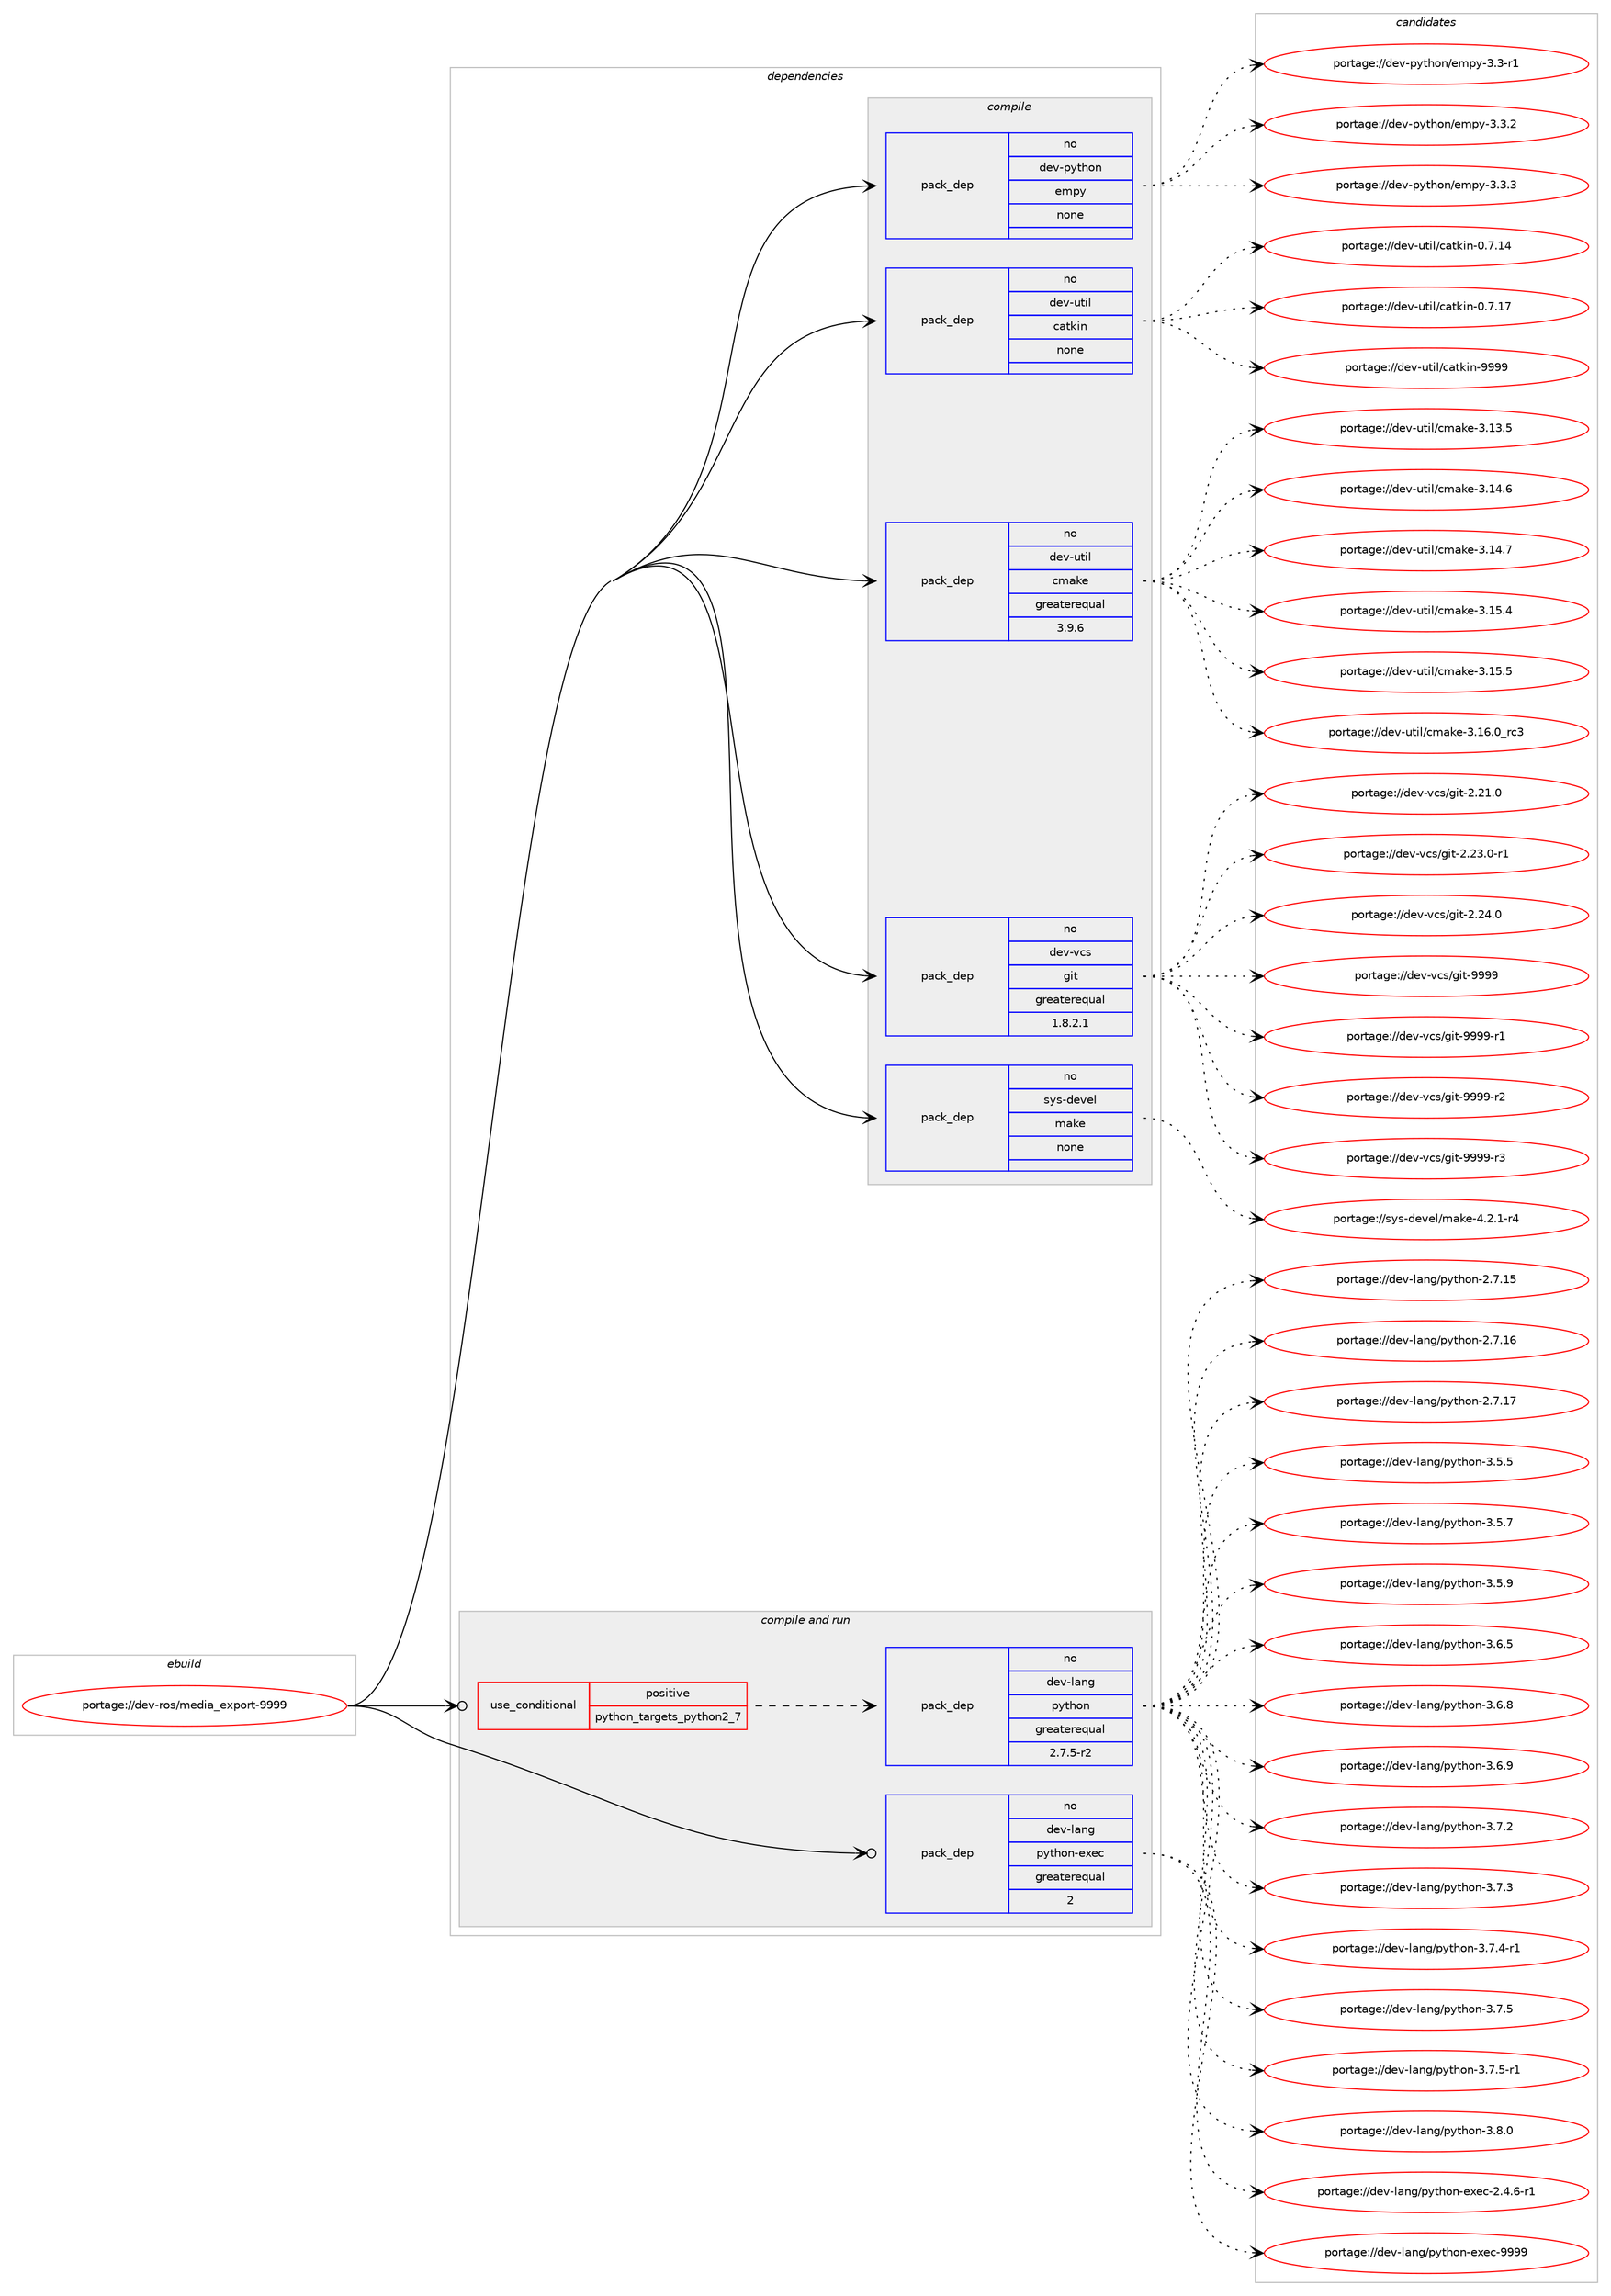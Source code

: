 digraph prolog {

# *************
# Graph options
# *************

newrank=true;
concentrate=true;
compound=true;
graph [rankdir=LR,fontname=Helvetica,fontsize=10,ranksep=1.5];#, ranksep=2.5, nodesep=0.2];
edge  [arrowhead=vee];
node  [fontname=Helvetica,fontsize=10];

# **********
# The ebuild
# **********

subgraph cluster_leftcol {
color=gray;
rank=same;
label=<<i>ebuild</i>>;
id [label="portage://dev-ros/media_export-9999", color=red, width=4, href="../dev-ros/media_export-9999.svg"];
}

# ****************
# The dependencies
# ****************

subgraph cluster_midcol {
color=gray;
label=<<i>dependencies</i>>;
subgraph cluster_compile {
fillcolor="#eeeeee";
style=filled;
label=<<i>compile</i>>;
subgraph pack144453 {
dependency190967 [label=<<TABLE BORDER="0" CELLBORDER="1" CELLSPACING="0" CELLPADDING="4" WIDTH="220"><TR><TD ROWSPAN="6" CELLPADDING="30">pack_dep</TD></TR><TR><TD WIDTH="110">no</TD></TR><TR><TD>dev-python</TD></TR><TR><TD>empy</TD></TR><TR><TD>none</TD></TR><TR><TD></TD></TR></TABLE>>, shape=none, color=blue];
}
id:e -> dependency190967:w [weight=20,style="solid",arrowhead="vee"];
subgraph pack144454 {
dependency190968 [label=<<TABLE BORDER="0" CELLBORDER="1" CELLSPACING="0" CELLPADDING="4" WIDTH="220"><TR><TD ROWSPAN="6" CELLPADDING="30">pack_dep</TD></TR><TR><TD WIDTH="110">no</TD></TR><TR><TD>dev-util</TD></TR><TR><TD>catkin</TD></TR><TR><TD>none</TD></TR><TR><TD></TD></TR></TABLE>>, shape=none, color=blue];
}
id:e -> dependency190968:w [weight=20,style="solid",arrowhead="vee"];
subgraph pack144455 {
dependency190969 [label=<<TABLE BORDER="0" CELLBORDER="1" CELLSPACING="0" CELLPADDING="4" WIDTH="220"><TR><TD ROWSPAN="6" CELLPADDING="30">pack_dep</TD></TR><TR><TD WIDTH="110">no</TD></TR><TR><TD>dev-util</TD></TR><TR><TD>cmake</TD></TR><TR><TD>greaterequal</TD></TR><TR><TD>3.9.6</TD></TR></TABLE>>, shape=none, color=blue];
}
id:e -> dependency190969:w [weight=20,style="solid",arrowhead="vee"];
subgraph pack144456 {
dependency190970 [label=<<TABLE BORDER="0" CELLBORDER="1" CELLSPACING="0" CELLPADDING="4" WIDTH="220"><TR><TD ROWSPAN="6" CELLPADDING="30">pack_dep</TD></TR><TR><TD WIDTH="110">no</TD></TR><TR><TD>dev-vcs</TD></TR><TR><TD>git</TD></TR><TR><TD>greaterequal</TD></TR><TR><TD>1.8.2.1</TD></TR></TABLE>>, shape=none, color=blue];
}
id:e -> dependency190970:w [weight=20,style="solid",arrowhead="vee"];
subgraph pack144457 {
dependency190971 [label=<<TABLE BORDER="0" CELLBORDER="1" CELLSPACING="0" CELLPADDING="4" WIDTH="220"><TR><TD ROWSPAN="6" CELLPADDING="30">pack_dep</TD></TR><TR><TD WIDTH="110">no</TD></TR><TR><TD>sys-devel</TD></TR><TR><TD>make</TD></TR><TR><TD>none</TD></TR><TR><TD></TD></TR></TABLE>>, shape=none, color=blue];
}
id:e -> dependency190971:w [weight=20,style="solid",arrowhead="vee"];
}
subgraph cluster_compileandrun {
fillcolor="#eeeeee";
style=filled;
label=<<i>compile and run</i>>;
subgraph cond43086 {
dependency190972 [label=<<TABLE BORDER="0" CELLBORDER="1" CELLSPACING="0" CELLPADDING="4"><TR><TD ROWSPAN="3" CELLPADDING="10">use_conditional</TD></TR><TR><TD>positive</TD></TR><TR><TD>python_targets_python2_7</TD></TR></TABLE>>, shape=none, color=red];
subgraph pack144458 {
dependency190973 [label=<<TABLE BORDER="0" CELLBORDER="1" CELLSPACING="0" CELLPADDING="4" WIDTH="220"><TR><TD ROWSPAN="6" CELLPADDING="30">pack_dep</TD></TR><TR><TD WIDTH="110">no</TD></TR><TR><TD>dev-lang</TD></TR><TR><TD>python</TD></TR><TR><TD>greaterequal</TD></TR><TR><TD>2.7.5-r2</TD></TR></TABLE>>, shape=none, color=blue];
}
dependency190972:e -> dependency190973:w [weight=20,style="dashed",arrowhead="vee"];
}
id:e -> dependency190972:w [weight=20,style="solid",arrowhead="odotvee"];
subgraph pack144459 {
dependency190974 [label=<<TABLE BORDER="0" CELLBORDER="1" CELLSPACING="0" CELLPADDING="4" WIDTH="220"><TR><TD ROWSPAN="6" CELLPADDING="30">pack_dep</TD></TR><TR><TD WIDTH="110">no</TD></TR><TR><TD>dev-lang</TD></TR><TR><TD>python-exec</TD></TR><TR><TD>greaterequal</TD></TR><TR><TD>2</TD></TR></TABLE>>, shape=none, color=blue];
}
id:e -> dependency190974:w [weight=20,style="solid",arrowhead="odotvee"];
}
subgraph cluster_run {
fillcolor="#eeeeee";
style=filled;
label=<<i>run</i>>;
}
}

# **************
# The candidates
# **************

subgraph cluster_choices {
rank=same;
color=gray;
label=<<i>candidates</i>>;

subgraph choice144453 {
color=black;
nodesep=1;
choiceportage1001011184511212111610411111047101109112121455146514511449 [label="portage://dev-python/empy-3.3-r1", color=red, width=4,href="../dev-python/empy-3.3-r1.svg"];
choiceportage1001011184511212111610411111047101109112121455146514650 [label="portage://dev-python/empy-3.3.2", color=red, width=4,href="../dev-python/empy-3.3.2.svg"];
choiceportage1001011184511212111610411111047101109112121455146514651 [label="portage://dev-python/empy-3.3.3", color=red, width=4,href="../dev-python/empy-3.3.3.svg"];
dependency190967:e -> choiceportage1001011184511212111610411111047101109112121455146514511449:w [style=dotted,weight="100"];
dependency190967:e -> choiceportage1001011184511212111610411111047101109112121455146514650:w [style=dotted,weight="100"];
dependency190967:e -> choiceportage1001011184511212111610411111047101109112121455146514651:w [style=dotted,weight="100"];
}
subgraph choice144454 {
color=black;
nodesep=1;
choiceportage1001011184511711610510847999711610710511045484655464952 [label="portage://dev-util/catkin-0.7.14", color=red, width=4,href="../dev-util/catkin-0.7.14.svg"];
choiceportage1001011184511711610510847999711610710511045484655464955 [label="portage://dev-util/catkin-0.7.17", color=red, width=4,href="../dev-util/catkin-0.7.17.svg"];
choiceportage100101118451171161051084799971161071051104557575757 [label="portage://dev-util/catkin-9999", color=red, width=4,href="../dev-util/catkin-9999.svg"];
dependency190968:e -> choiceportage1001011184511711610510847999711610710511045484655464952:w [style=dotted,weight="100"];
dependency190968:e -> choiceportage1001011184511711610510847999711610710511045484655464955:w [style=dotted,weight="100"];
dependency190968:e -> choiceportage100101118451171161051084799971161071051104557575757:w [style=dotted,weight="100"];
}
subgraph choice144455 {
color=black;
nodesep=1;
choiceportage1001011184511711610510847991099710710145514649514653 [label="portage://dev-util/cmake-3.13.5", color=red, width=4,href="../dev-util/cmake-3.13.5.svg"];
choiceportage1001011184511711610510847991099710710145514649524654 [label="portage://dev-util/cmake-3.14.6", color=red, width=4,href="../dev-util/cmake-3.14.6.svg"];
choiceportage1001011184511711610510847991099710710145514649524655 [label="portage://dev-util/cmake-3.14.7", color=red, width=4,href="../dev-util/cmake-3.14.7.svg"];
choiceportage1001011184511711610510847991099710710145514649534652 [label="portage://dev-util/cmake-3.15.4", color=red, width=4,href="../dev-util/cmake-3.15.4.svg"];
choiceportage1001011184511711610510847991099710710145514649534653 [label="portage://dev-util/cmake-3.15.5", color=red, width=4,href="../dev-util/cmake-3.15.5.svg"];
choiceportage1001011184511711610510847991099710710145514649544648951149951 [label="portage://dev-util/cmake-3.16.0_rc3", color=red, width=4,href="../dev-util/cmake-3.16.0_rc3.svg"];
dependency190969:e -> choiceportage1001011184511711610510847991099710710145514649514653:w [style=dotted,weight="100"];
dependency190969:e -> choiceportage1001011184511711610510847991099710710145514649524654:w [style=dotted,weight="100"];
dependency190969:e -> choiceportage1001011184511711610510847991099710710145514649524655:w [style=dotted,weight="100"];
dependency190969:e -> choiceportage1001011184511711610510847991099710710145514649534652:w [style=dotted,weight="100"];
dependency190969:e -> choiceportage1001011184511711610510847991099710710145514649534653:w [style=dotted,weight="100"];
dependency190969:e -> choiceportage1001011184511711610510847991099710710145514649544648951149951:w [style=dotted,weight="100"];
}
subgraph choice144456 {
color=black;
nodesep=1;
choiceportage10010111845118991154710310511645504650494648 [label="portage://dev-vcs/git-2.21.0", color=red, width=4,href="../dev-vcs/git-2.21.0.svg"];
choiceportage100101118451189911547103105116455046505146484511449 [label="portage://dev-vcs/git-2.23.0-r1", color=red, width=4,href="../dev-vcs/git-2.23.0-r1.svg"];
choiceportage10010111845118991154710310511645504650524648 [label="portage://dev-vcs/git-2.24.0", color=red, width=4,href="../dev-vcs/git-2.24.0.svg"];
choiceportage1001011184511899115471031051164557575757 [label="portage://dev-vcs/git-9999", color=red, width=4,href="../dev-vcs/git-9999.svg"];
choiceportage10010111845118991154710310511645575757574511449 [label="portage://dev-vcs/git-9999-r1", color=red, width=4,href="../dev-vcs/git-9999-r1.svg"];
choiceportage10010111845118991154710310511645575757574511450 [label="portage://dev-vcs/git-9999-r2", color=red, width=4,href="../dev-vcs/git-9999-r2.svg"];
choiceportage10010111845118991154710310511645575757574511451 [label="portage://dev-vcs/git-9999-r3", color=red, width=4,href="../dev-vcs/git-9999-r3.svg"];
dependency190970:e -> choiceportage10010111845118991154710310511645504650494648:w [style=dotted,weight="100"];
dependency190970:e -> choiceportage100101118451189911547103105116455046505146484511449:w [style=dotted,weight="100"];
dependency190970:e -> choiceportage10010111845118991154710310511645504650524648:w [style=dotted,weight="100"];
dependency190970:e -> choiceportage1001011184511899115471031051164557575757:w [style=dotted,weight="100"];
dependency190970:e -> choiceportage10010111845118991154710310511645575757574511449:w [style=dotted,weight="100"];
dependency190970:e -> choiceportage10010111845118991154710310511645575757574511450:w [style=dotted,weight="100"];
dependency190970:e -> choiceportage10010111845118991154710310511645575757574511451:w [style=dotted,weight="100"];
}
subgraph choice144457 {
color=black;
nodesep=1;
choiceportage1151211154510010111810110847109971071014552465046494511452 [label="portage://sys-devel/make-4.2.1-r4", color=red, width=4,href="../sys-devel/make-4.2.1-r4.svg"];
dependency190971:e -> choiceportage1151211154510010111810110847109971071014552465046494511452:w [style=dotted,weight="100"];
}
subgraph choice144458 {
color=black;
nodesep=1;
choiceportage10010111845108971101034711212111610411111045504655464953 [label="portage://dev-lang/python-2.7.15", color=red, width=4,href="../dev-lang/python-2.7.15.svg"];
choiceportage10010111845108971101034711212111610411111045504655464954 [label="portage://dev-lang/python-2.7.16", color=red, width=4,href="../dev-lang/python-2.7.16.svg"];
choiceportage10010111845108971101034711212111610411111045504655464955 [label="portage://dev-lang/python-2.7.17", color=red, width=4,href="../dev-lang/python-2.7.17.svg"];
choiceportage100101118451089711010347112121116104111110455146534653 [label="portage://dev-lang/python-3.5.5", color=red, width=4,href="../dev-lang/python-3.5.5.svg"];
choiceportage100101118451089711010347112121116104111110455146534655 [label="portage://dev-lang/python-3.5.7", color=red, width=4,href="../dev-lang/python-3.5.7.svg"];
choiceportage100101118451089711010347112121116104111110455146534657 [label="portage://dev-lang/python-3.5.9", color=red, width=4,href="../dev-lang/python-3.5.9.svg"];
choiceportage100101118451089711010347112121116104111110455146544653 [label="portage://dev-lang/python-3.6.5", color=red, width=4,href="../dev-lang/python-3.6.5.svg"];
choiceportage100101118451089711010347112121116104111110455146544656 [label="portage://dev-lang/python-3.6.8", color=red, width=4,href="../dev-lang/python-3.6.8.svg"];
choiceportage100101118451089711010347112121116104111110455146544657 [label="portage://dev-lang/python-3.6.9", color=red, width=4,href="../dev-lang/python-3.6.9.svg"];
choiceportage100101118451089711010347112121116104111110455146554650 [label="portage://dev-lang/python-3.7.2", color=red, width=4,href="../dev-lang/python-3.7.2.svg"];
choiceportage100101118451089711010347112121116104111110455146554651 [label="portage://dev-lang/python-3.7.3", color=red, width=4,href="../dev-lang/python-3.7.3.svg"];
choiceportage1001011184510897110103471121211161041111104551465546524511449 [label="portage://dev-lang/python-3.7.4-r1", color=red, width=4,href="../dev-lang/python-3.7.4-r1.svg"];
choiceportage100101118451089711010347112121116104111110455146554653 [label="portage://dev-lang/python-3.7.5", color=red, width=4,href="../dev-lang/python-3.7.5.svg"];
choiceportage1001011184510897110103471121211161041111104551465546534511449 [label="portage://dev-lang/python-3.7.5-r1", color=red, width=4,href="../dev-lang/python-3.7.5-r1.svg"];
choiceportage100101118451089711010347112121116104111110455146564648 [label="portage://dev-lang/python-3.8.0", color=red, width=4,href="../dev-lang/python-3.8.0.svg"];
dependency190973:e -> choiceportage10010111845108971101034711212111610411111045504655464953:w [style=dotted,weight="100"];
dependency190973:e -> choiceportage10010111845108971101034711212111610411111045504655464954:w [style=dotted,weight="100"];
dependency190973:e -> choiceportage10010111845108971101034711212111610411111045504655464955:w [style=dotted,weight="100"];
dependency190973:e -> choiceportage100101118451089711010347112121116104111110455146534653:w [style=dotted,weight="100"];
dependency190973:e -> choiceportage100101118451089711010347112121116104111110455146534655:w [style=dotted,weight="100"];
dependency190973:e -> choiceportage100101118451089711010347112121116104111110455146534657:w [style=dotted,weight="100"];
dependency190973:e -> choiceportage100101118451089711010347112121116104111110455146544653:w [style=dotted,weight="100"];
dependency190973:e -> choiceportage100101118451089711010347112121116104111110455146544656:w [style=dotted,weight="100"];
dependency190973:e -> choiceportage100101118451089711010347112121116104111110455146544657:w [style=dotted,weight="100"];
dependency190973:e -> choiceportage100101118451089711010347112121116104111110455146554650:w [style=dotted,weight="100"];
dependency190973:e -> choiceportage100101118451089711010347112121116104111110455146554651:w [style=dotted,weight="100"];
dependency190973:e -> choiceportage1001011184510897110103471121211161041111104551465546524511449:w [style=dotted,weight="100"];
dependency190973:e -> choiceportage100101118451089711010347112121116104111110455146554653:w [style=dotted,weight="100"];
dependency190973:e -> choiceportage1001011184510897110103471121211161041111104551465546534511449:w [style=dotted,weight="100"];
dependency190973:e -> choiceportage100101118451089711010347112121116104111110455146564648:w [style=dotted,weight="100"];
}
subgraph choice144459 {
color=black;
nodesep=1;
choiceportage10010111845108971101034711212111610411111045101120101994550465246544511449 [label="portage://dev-lang/python-exec-2.4.6-r1", color=red, width=4,href="../dev-lang/python-exec-2.4.6-r1.svg"];
choiceportage10010111845108971101034711212111610411111045101120101994557575757 [label="portage://dev-lang/python-exec-9999", color=red, width=4,href="../dev-lang/python-exec-9999.svg"];
dependency190974:e -> choiceportage10010111845108971101034711212111610411111045101120101994550465246544511449:w [style=dotted,weight="100"];
dependency190974:e -> choiceportage10010111845108971101034711212111610411111045101120101994557575757:w [style=dotted,weight="100"];
}
}

}
